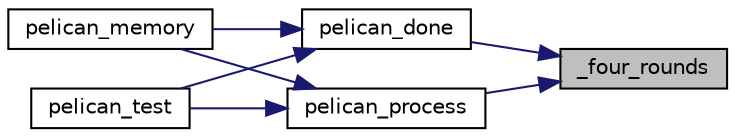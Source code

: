 digraph "_four_rounds"
{
 // LATEX_PDF_SIZE
  edge [fontname="Helvetica",fontsize="10",labelfontname="Helvetica",labelfontsize="10"];
  node [fontname="Helvetica",fontsize="10",shape=record];
  rankdir="RL";
  Node1 [label="_four_rounds",height=0.2,width=0.4,color="black", fillcolor="grey75", style="filled", fontcolor="black",tooltip=" "];
  Node1 -> Node2 [dir="back",color="midnightblue",fontsize="10",style="solid",fontname="Helvetica"];
  Node2 [label="pelican_done",height=0.2,width=0.4,color="black", fillcolor="white", style="filled",URL="$pelican_8c.html#a70b6868acfc0b1287d358a8e890e648a",tooltip="Terminate Pelican MAC."];
  Node2 -> Node3 [dir="back",color="midnightblue",fontsize="10",style="solid",fontname="Helvetica"];
  Node3 [label="pelican_memory",height=0.2,width=0.4,color="black", fillcolor="white", style="filled",URL="$pelican__memory_8c.html#a1c9283f981146b34e1f61fd18840d6f7",tooltip="Pelican block of memory."];
  Node2 -> Node4 [dir="back",color="midnightblue",fontsize="10",style="solid",fontname="Helvetica"];
  Node4 [label="pelican_test",height=0.2,width=0.4,color="black", fillcolor="white", style="filled",URL="$pelican__test_8c.html#aa17b4cc1ebf25aa8011e9abce289629c",tooltip=" "];
  Node1 -> Node5 [dir="back",color="midnightblue",fontsize="10",style="solid",fontname="Helvetica"];
  Node5 [label="pelican_process",height=0.2,width=0.4,color="black", fillcolor="white", style="filled",URL="$pelican_8c.html#aef428c8672b216a7d31256baee8c1a95",tooltip="Process a block of text through Pelican."];
  Node5 -> Node3 [dir="back",color="midnightblue",fontsize="10",style="solid",fontname="Helvetica"];
  Node5 -> Node4 [dir="back",color="midnightblue",fontsize="10",style="solid",fontname="Helvetica"];
}
